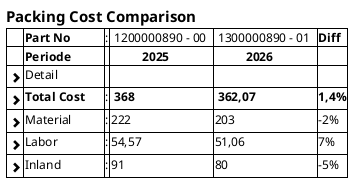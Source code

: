 @startsalt
{
  <b><size:15>Packing Cost Comparison
  {#    
    |.|<b>Part No                 | : |  1200000890 - 00   |  1300000890 - 01  |<b>Diff |*
    |.|<b>Periode                 |.  | <b>          2025    | <b>          2026 |.  |*
    |<size:15> <&chevron-right>   |Detail           |  .| .                | .               |.    |*    
    |<size:15> <&chevron-right>   |<b>Total Cost       | : |<b> 368              |<b> 362,07          |<b>1,4% |*    
    |<size:15> <&chevron-right>   |Material            | : | 222                 | 203                |-2%  |*
    |<size:15> <&chevron-right>   |Labor               | : | 54,57               | 51,06              |7%   |*
    |<size:15> <&chevron-right>   |Inland              | : | 91                  | 80                 |-5%  |*    
  }
}
@endsalt